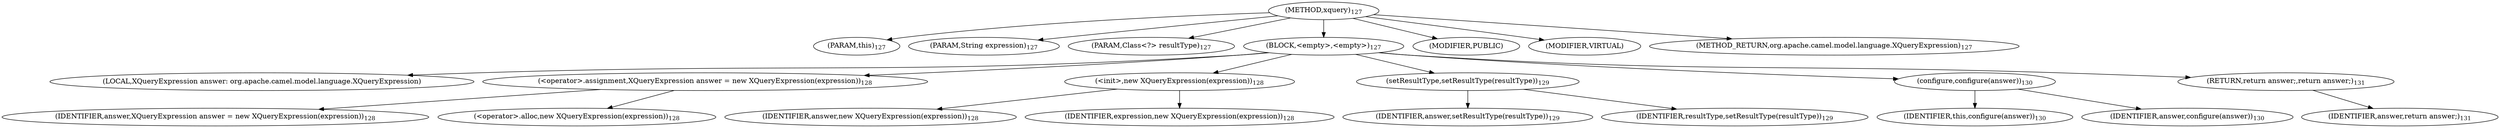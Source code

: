 digraph "xquery" {  
"257" [label = <(METHOD,xquery)<SUB>127</SUB>> ]
"26" [label = <(PARAM,this)<SUB>127</SUB>> ]
"258" [label = <(PARAM,String expression)<SUB>127</SUB>> ]
"259" [label = <(PARAM,Class&lt;?&gt; resultType)<SUB>127</SUB>> ]
"260" [label = <(BLOCK,&lt;empty&gt;,&lt;empty&gt;)<SUB>127</SUB>> ]
"24" [label = <(LOCAL,XQueryExpression answer: org.apache.camel.model.language.XQueryExpression)> ]
"261" [label = <(&lt;operator&gt;.assignment,XQueryExpression answer = new XQueryExpression(expression))<SUB>128</SUB>> ]
"262" [label = <(IDENTIFIER,answer,XQueryExpression answer = new XQueryExpression(expression))<SUB>128</SUB>> ]
"263" [label = <(&lt;operator&gt;.alloc,new XQueryExpression(expression))<SUB>128</SUB>> ]
"264" [label = <(&lt;init&gt;,new XQueryExpression(expression))<SUB>128</SUB>> ]
"23" [label = <(IDENTIFIER,answer,new XQueryExpression(expression))<SUB>128</SUB>> ]
"265" [label = <(IDENTIFIER,expression,new XQueryExpression(expression))<SUB>128</SUB>> ]
"266" [label = <(setResultType,setResultType(resultType))<SUB>129</SUB>> ]
"267" [label = <(IDENTIFIER,answer,setResultType(resultType))<SUB>129</SUB>> ]
"268" [label = <(IDENTIFIER,resultType,setResultType(resultType))<SUB>129</SUB>> ]
"269" [label = <(configure,configure(answer))<SUB>130</SUB>> ]
"25" [label = <(IDENTIFIER,this,configure(answer))<SUB>130</SUB>> ]
"270" [label = <(IDENTIFIER,answer,configure(answer))<SUB>130</SUB>> ]
"271" [label = <(RETURN,return answer;,return answer;)<SUB>131</SUB>> ]
"272" [label = <(IDENTIFIER,answer,return answer;)<SUB>131</SUB>> ]
"273" [label = <(MODIFIER,PUBLIC)> ]
"274" [label = <(MODIFIER,VIRTUAL)> ]
"275" [label = <(METHOD_RETURN,org.apache.camel.model.language.XQueryExpression)<SUB>127</SUB>> ]
  "257" -> "26" 
  "257" -> "258" 
  "257" -> "259" 
  "257" -> "260" 
  "257" -> "273" 
  "257" -> "274" 
  "257" -> "275" 
  "260" -> "24" 
  "260" -> "261" 
  "260" -> "264" 
  "260" -> "266" 
  "260" -> "269" 
  "260" -> "271" 
  "261" -> "262" 
  "261" -> "263" 
  "264" -> "23" 
  "264" -> "265" 
  "266" -> "267" 
  "266" -> "268" 
  "269" -> "25" 
  "269" -> "270" 
  "271" -> "272" 
}
